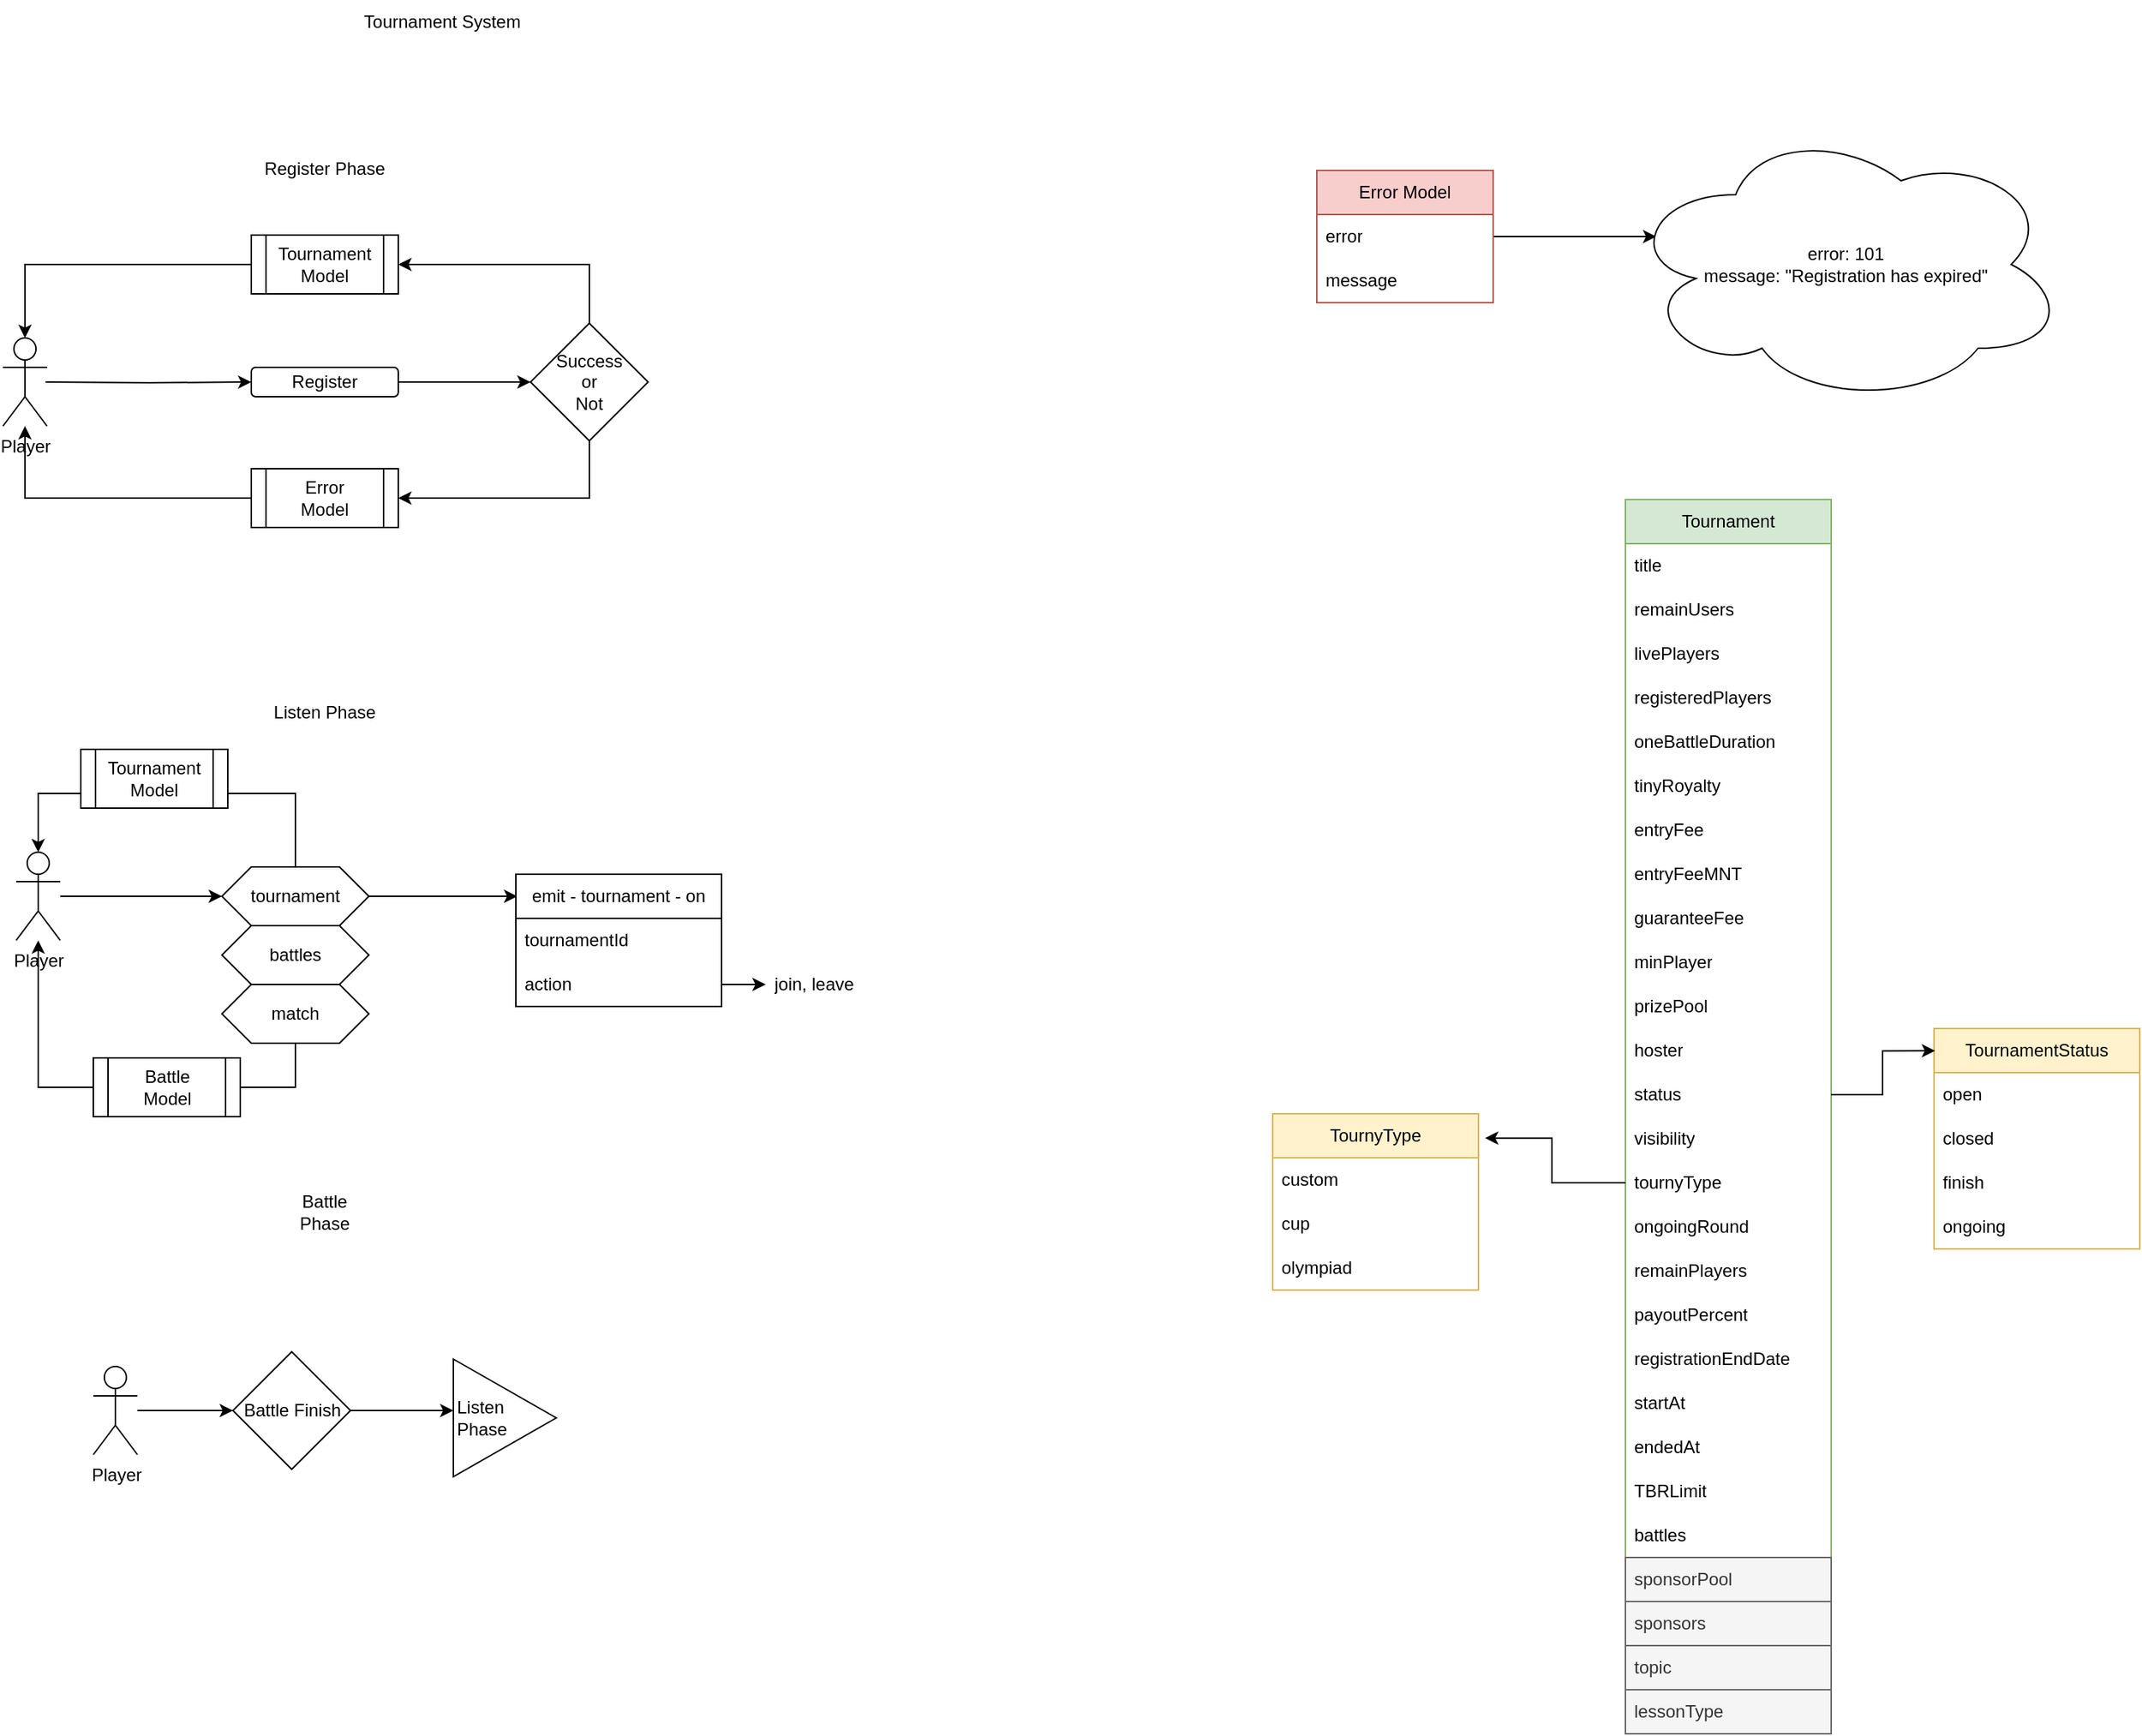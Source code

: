 <mxfile version="20.6.0" type="github">
  <diagram id="MOt5Opf6M17HImY18nWI" name="Page-1">
    <mxGraphModel dx="1580" dy="889" grid="1" gridSize="10" guides="1" tooltips="1" connect="1" arrows="1" fold="1" page="1" pageScale="1" pageWidth="850" pageHeight="1100" math="0" shadow="0">
      <root>
        <mxCell id="0" />
        <mxCell id="1" parent="0" />
        <mxCell id="mvxmcj0KOnV4kZxyHQ18-1" value="Tournament System" style="text;html=1;strokeColor=none;fillColor=none;align=center;verticalAlign=middle;whiteSpace=wrap;rounded=0;" parent="1" vertex="1">
          <mxGeometry x="350" y="30" width="150" height="30" as="geometry" />
        </mxCell>
        <mxCell id="mvxmcj0KOnV4kZxyHQ18-16" style="edgeStyle=orthogonalEdgeStyle;rounded=0;orthogonalLoop=1;jettySize=auto;html=1;entryX=0;entryY=0.5;entryDx=0;entryDy=0;" parent="1" target="mvxmcj0KOnV4kZxyHQ18-3" edge="1">
          <mxGeometry relative="1" as="geometry">
            <mxPoint x="155" y="290" as="sourcePoint" />
          </mxGeometry>
        </mxCell>
        <mxCell id="mvxmcj0KOnV4kZxyHQ18-2" value="Player" style="shape=umlActor;verticalLabelPosition=bottom;verticalAlign=top;html=1;outlineConnect=0;" parent="1" vertex="1">
          <mxGeometry x="126" y="260" width="30" height="60" as="geometry" />
        </mxCell>
        <mxCell id="mvxmcj0KOnV4kZxyHQ18-22" style="edgeStyle=orthogonalEdgeStyle;rounded=0;orthogonalLoop=1;jettySize=auto;html=1;entryX=0;entryY=0.5;entryDx=0;entryDy=0;" parent="1" source="mvxmcj0KOnV4kZxyHQ18-3" target="mvxmcj0KOnV4kZxyHQ18-19" edge="1">
          <mxGeometry relative="1" as="geometry" />
        </mxCell>
        <mxCell id="mvxmcj0KOnV4kZxyHQ18-3" value="Register" style="rounded=1;whiteSpace=wrap;html=1;" parent="1" vertex="1">
          <mxGeometry x="295" y="280" width="100" height="20" as="geometry" />
        </mxCell>
        <mxCell id="mvxmcj0KOnV4kZxyHQ18-26" style="edgeStyle=orthogonalEdgeStyle;rounded=0;orthogonalLoop=1;jettySize=auto;html=1;entryX=1;entryY=0.5;entryDx=0;entryDy=0;exitX=0.5;exitY=0;exitDx=0;exitDy=0;" parent="1" source="mvxmcj0KOnV4kZxyHQ18-19" target="mvxmcj0KOnV4kZxyHQ18-25" edge="1">
          <mxGeometry relative="1" as="geometry" />
        </mxCell>
        <mxCell id="mvxmcj0KOnV4kZxyHQ18-29" style="edgeStyle=orthogonalEdgeStyle;rounded=0;orthogonalLoop=1;jettySize=auto;html=1;entryX=1;entryY=0.5;entryDx=0;entryDy=0;exitX=0.5;exitY=1;exitDx=0;exitDy=0;" parent="1" source="mvxmcj0KOnV4kZxyHQ18-19" target="mvxmcj0KOnV4kZxyHQ18-28" edge="1">
          <mxGeometry relative="1" as="geometry" />
        </mxCell>
        <mxCell id="mvxmcj0KOnV4kZxyHQ18-19" value="Success&lt;br&gt;or&lt;br&gt;Not" style="rhombus;whiteSpace=wrap;html=1;" parent="1" vertex="1">
          <mxGeometry x="485" y="250" width="80" height="80" as="geometry" />
        </mxCell>
        <mxCell id="mvxmcj0KOnV4kZxyHQ18-31" style="edgeStyle=orthogonalEdgeStyle;rounded=0;orthogonalLoop=1;jettySize=auto;html=1;entryX=0.5;entryY=0;entryDx=0;entryDy=0;entryPerimeter=0;" parent="1" source="mvxmcj0KOnV4kZxyHQ18-25" target="mvxmcj0KOnV4kZxyHQ18-2" edge="1">
          <mxGeometry relative="1" as="geometry">
            <mxPoint x="140" y="260" as="targetPoint" />
          </mxGeometry>
        </mxCell>
        <mxCell id="mvxmcj0KOnV4kZxyHQ18-25" value="Tournament&lt;br&gt;Model" style="shape=process;whiteSpace=wrap;html=1;backgroundOutline=1;" parent="1" vertex="1">
          <mxGeometry x="295" y="190" width="100" height="40" as="geometry" />
        </mxCell>
        <mxCell id="mvxmcj0KOnV4kZxyHQ18-30" style="edgeStyle=orthogonalEdgeStyle;rounded=0;orthogonalLoop=1;jettySize=auto;html=1;" parent="1" source="mvxmcj0KOnV4kZxyHQ18-28" target="mvxmcj0KOnV4kZxyHQ18-2" edge="1">
          <mxGeometry relative="1" as="geometry">
            <mxPoint x="140" y="320" as="targetPoint" />
          </mxGeometry>
        </mxCell>
        <mxCell id="mvxmcj0KOnV4kZxyHQ18-28" value="Error&lt;br&gt;Model" style="shape=process;whiteSpace=wrap;html=1;backgroundOutline=1;" parent="1" vertex="1">
          <mxGeometry x="295" y="349" width="100" height="40" as="geometry" />
        </mxCell>
        <mxCell id="mvxmcj0KOnV4kZxyHQ18-32" value="Register Phase" style="text;html=1;strokeColor=none;fillColor=none;align=center;verticalAlign=middle;whiteSpace=wrap;rounded=0;" parent="1" vertex="1">
          <mxGeometry x="295" y="120" width="100" height="50" as="geometry" />
        </mxCell>
        <mxCell id="mvxmcj0KOnV4kZxyHQ18-40" style="edgeStyle=orthogonalEdgeStyle;rounded=0;orthogonalLoop=1;jettySize=auto;html=1;entryX=0.07;entryY=0.4;entryDx=0;entryDy=0;entryPerimeter=0;" parent="1" source="mvxmcj0KOnV4kZxyHQ18-33" target="mvxmcj0KOnV4kZxyHQ18-39" edge="1">
          <mxGeometry relative="1" as="geometry" />
        </mxCell>
        <mxCell id="mvxmcj0KOnV4kZxyHQ18-33" value="Error Model" style="swimlane;fontStyle=0;childLayout=stackLayout;horizontal=1;startSize=30;horizontalStack=0;resizeParent=1;resizeParentMax=0;resizeLast=0;collapsible=1;marginBottom=0;whiteSpace=wrap;html=1;fillColor=#f8cecc;strokeColor=#b85450;" parent="1" vertex="1">
          <mxGeometry x="1020" y="146" width="120" height="90" as="geometry" />
        </mxCell>
        <mxCell id="mvxmcj0KOnV4kZxyHQ18-34" value="error" style="text;strokeColor=none;fillColor=none;align=left;verticalAlign=middle;spacingLeft=4;spacingRight=4;overflow=hidden;points=[[0,0.5],[1,0.5]];portConstraint=eastwest;rotatable=0;whiteSpace=wrap;html=1;" parent="mvxmcj0KOnV4kZxyHQ18-33" vertex="1">
          <mxGeometry y="30" width="120" height="30" as="geometry" />
        </mxCell>
        <mxCell id="mvxmcj0KOnV4kZxyHQ18-37" value="message" style="text;strokeColor=none;fillColor=none;align=left;verticalAlign=middle;spacingLeft=4;spacingRight=4;overflow=hidden;points=[[0,0.5],[1,0.5]];portConstraint=eastwest;rotatable=0;whiteSpace=wrap;html=1;" parent="mvxmcj0KOnV4kZxyHQ18-33" vertex="1">
          <mxGeometry y="60" width="120" height="30" as="geometry" />
        </mxCell>
        <mxCell id="mvxmcj0KOnV4kZxyHQ18-39" value="error: 101&lt;br&gt;message: &quot;Registration has expired&quot;" style="ellipse;shape=cloud;whiteSpace=wrap;html=1;" parent="1" vertex="1">
          <mxGeometry x="1230" y="115" width="300" height="190" as="geometry" />
        </mxCell>
        <mxCell id="mvxmcj0KOnV4kZxyHQ18-41" value="Tournament" style="swimlane;fontStyle=0;childLayout=stackLayout;horizontal=1;startSize=30;horizontalStack=0;resizeParent=1;resizeParentMax=0;resizeLast=0;collapsible=1;marginBottom=0;whiteSpace=wrap;html=1;fillColor=#d5e8d4;strokeColor=#82b366;" parent="1" vertex="1">
          <mxGeometry x="1230" y="370" width="140" height="840" as="geometry" />
        </mxCell>
        <mxCell id="mvxmcj0KOnV4kZxyHQ18-42" value="title" style="text;strokeColor=none;fillColor=none;align=left;verticalAlign=middle;spacingLeft=4;spacingRight=4;overflow=hidden;points=[[0,0.5],[1,0.5]];portConstraint=eastwest;rotatable=0;whiteSpace=wrap;html=1;" parent="mvxmcj0KOnV4kZxyHQ18-41" vertex="1">
          <mxGeometry y="30" width="140" height="30" as="geometry" />
        </mxCell>
        <mxCell id="TvJD8ONW-fDzYqkW3eV--53" value="remainUsers" style="text;strokeColor=none;fillColor=none;align=left;verticalAlign=middle;spacingLeft=4;spacingRight=4;overflow=hidden;points=[[0,0.5],[1,0.5]];portConstraint=eastwest;rotatable=0;whiteSpace=wrap;html=1;" vertex="1" parent="mvxmcj0KOnV4kZxyHQ18-41">
          <mxGeometry y="60" width="140" height="30" as="geometry" />
        </mxCell>
        <mxCell id="mvxmcj0KOnV4kZxyHQ18-43" value="livePlayers" style="text;strokeColor=none;fillColor=none;align=left;verticalAlign=middle;spacingLeft=4;spacingRight=4;overflow=hidden;points=[[0,0.5],[1,0.5]];portConstraint=eastwest;rotatable=0;whiteSpace=wrap;html=1;" parent="mvxmcj0KOnV4kZxyHQ18-41" vertex="1">
          <mxGeometry y="90" width="140" height="30" as="geometry" />
        </mxCell>
        <mxCell id="mvxmcj0KOnV4kZxyHQ18-44" value="registeredPlayers" style="text;strokeColor=none;fillColor=none;align=left;verticalAlign=middle;spacingLeft=4;spacingRight=4;overflow=hidden;points=[[0,0.5],[1,0.5]];portConstraint=eastwest;rotatable=0;whiteSpace=wrap;html=1;" parent="mvxmcj0KOnV4kZxyHQ18-41" vertex="1">
          <mxGeometry y="120" width="140" height="30" as="geometry" />
        </mxCell>
        <mxCell id="mvxmcj0KOnV4kZxyHQ18-45" value="oneBattleDuration" style="text;strokeColor=none;fillColor=none;align=left;verticalAlign=middle;spacingLeft=4;spacingRight=4;overflow=hidden;points=[[0,0.5],[1,0.5]];portConstraint=eastwest;rotatable=0;whiteSpace=wrap;html=1;" parent="mvxmcj0KOnV4kZxyHQ18-41" vertex="1">
          <mxGeometry y="150" width="140" height="30" as="geometry" />
        </mxCell>
        <mxCell id="mvxmcj0KOnV4kZxyHQ18-48" value="tinyRoyalty" style="text;strokeColor=none;fillColor=none;align=left;verticalAlign=middle;spacingLeft=4;spacingRight=4;overflow=hidden;points=[[0,0.5],[1,0.5]];portConstraint=eastwest;rotatable=0;whiteSpace=wrap;html=1;" parent="mvxmcj0KOnV4kZxyHQ18-41" vertex="1">
          <mxGeometry y="180" width="140" height="30" as="geometry" />
        </mxCell>
        <mxCell id="mvxmcj0KOnV4kZxyHQ18-46" value="entryFee" style="text;strokeColor=none;fillColor=none;align=left;verticalAlign=middle;spacingLeft=4;spacingRight=4;overflow=hidden;points=[[0,0.5],[1,0.5]];portConstraint=eastwest;rotatable=0;whiteSpace=wrap;html=1;" parent="mvxmcj0KOnV4kZxyHQ18-41" vertex="1">
          <mxGeometry y="210" width="140" height="30" as="geometry" />
        </mxCell>
        <mxCell id="mvxmcj0KOnV4kZxyHQ18-47" value="entryFeeMNT" style="text;strokeColor=none;fillColor=none;align=left;verticalAlign=middle;spacingLeft=4;spacingRight=4;overflow=hidden;points=[[0,0.5],[1,0.5]];portConstraint=eastwest;rotatable=0;whiteSpace=wrap;html=1;" parent="mvxmcj0KOnV4kZxyHQ18-41" vertex="1">
          <mxGeometry y="240" width="140" height="30" as="geometry" />
        </mxCell>
        <mxCell id="mvxmcj0KOnV4kZxyHQ18-49" value="guaranteeFee" style="text;strokeColor=none;fillColor=none;align=left;verticalAlign=middle;spacingLeft=4;spacingRight=4;overflow=hidden;points=[[0,0.5],[1,0.5]];portConstraint=eastwest;rotatable=0;whiteSpace=wrap;html=1;" parent="mvxmcj0KOnV4kZxyHQ18-41" vertex="1">
          <mxGeometry y="270" width="140" height="30" as="geometry" />
        </mxCell>
        <mxCell id="mvxmcj0KOnV4kZxyHQ18-50" value="minPlayer" style="text;strokeColor=none;fillColor=none;align=left;verticalAlign=middle;spacingLeft=4;spacingRight=4;overflow=hidden;points=[[0,0.5],[1,0.5]];portConstraint=eastwest;rotatable=0;whiteSpace=wrap;html=1;" parent="mvxmcj0KOnV4kZxyHQ18-41" vertex="1">
          <mxGeometry y="300" width="140" height="30" as="geometry" />
        </mxCell>
        <mxCell id="mvxmcj0KOnV4kZxyHQ18-51" value="prizePool" style="text;strokeColor=none;fillColor=none;align=left;verticalAlign=middle;spacingLeft=4;spacingRight=4;overflow=hidden;points=[[0,0.5],[1,0.5]];portConstraint=eastwest;rotatable=0;whiteSpace=wrap;html=1;" parent="mvxmcj0KOnV4kZxyHQ18-41" vertex="1">
          <mxGeometry y="330" width="140" height="30" as="geometry" />
        </mxCell>
        <mxCell id="TvJD8ONW-fDzYqkW3eV--52" value="hoster" style="text;strokeColor=none;fillColor=none;align=left;verticalAlign=middle;spacingLeft=4;spacingRight=4;overflow=hidden;points=[[0,0.5],[1,0.5]];portConstraint=eastwest;rotatable=0;whiteSpace=wrap;html=1;" vertex="1" parent="mvxmcj0KOnV4kZxyHQ18-41">
          <mxGeometry y="360" width="140" height="30" as="geometry" />
        </mxCell>
        <mxCell id="mvxmcj0KOnV4kZxyHQ18-52" value="status" style="text;strokeColor=none;fillColor=none;align=left;verticalAlign=middle;spacingLeft=4;spacingRight=4;overflow=hidden;points=[[0,0.5],[1,0.5]];portConstraint=eastwest;rotatable=0;whiteSpace=wrap;html=1;" parent="mvxmcj0KOnV4kZxyHQ18-41" vertex="1">
          <mxGeometry y="390" width="140" height="30" as="geometry" />
        </mxCell>
        <mxCell id="TvJD8ONW-fDzYqkW3eV--2" value="visibility" style="text;strokeColor=none;fillColor=none;align=left;verticalAlign=middle;spacingLeft=4;spacingRight=4;overflow=hidden;points=[[0,0.5],[1,0.5]];portConstraint=eastwest;rotatable=0;whiteSpace=wrap;html=1;" vertex="1" parent="mvxmcj0KOnV4kZxyHQ18-41">
          <mxGeometry y="420" width="140" height="30" as="geometry" />
        </mxCell>
        <mxCell id="TvJD8ONW-fDzYqkW3eV--3" value="tournyType" style="text;strokeColor=none;fillColor=none;align=left;verticalAlign=middle;spacingLeft=4;spacingRight=4;overflow=hidden;points=[[0,0.5],[1,0.5]];portConstraint=eastwest;rotatable=0;whiteSpace=wrap;html=1;" vertex="1" parent="mvxmcj0KOnV4kZxyHQ18-41">
          <mxGeometry y="450" width="140" height="30" as="geometry" />
        </mxCell>
        <mxCell id="mvxmcj0KOnV4kZxyHQ18-63" value="ongoingRound" style="text;strokeColor=none;fillColor=none;align=left;verticalAlign=middle;spacingLeft=4;spacingRight=4;overflow=hidden;points=[[0,0.5],[1,0.5]];portConstraint=eastwest;rotatable=0;whiteSpace=wrap;html=1;" parent="mvxmcj0KOnV4kZxyHQ18-41" vertex="1">
          <mxGeometry y="480" width="140" height="30" as="geometry" />
        </mxCell>
        <mxCell id="mvxmcj0KOnV4kZxyHQ18-53" value="remainPlayers" style="text;strokeColor=none;fillColor=none;align=left;verticalAlign=middle;spacingLeft=4;spacingRight=4;overflow=hidden;points=[[0,0.5],[1,0.5]];portConstraint=eastwest;rotatable=0;whiteSpace=wrap;html=1;" parent="mvxmcj0KOnV4kZxyHQ18-41" vertex="1">
          <mxGeometry y="510" width="140" height="30" as="geometry" />
        </mxCell>
        <mxCell id="mvxmcj0KOnV4kZxyHQ18-54" value="payoutPercent" style="text;strokeColor=none;fillColor=none;align=left;verticalAlign=middle;spacingLeft=4;spacingRight=4;overflow=hidden;points=[[0,0.5],[1,0.5]];portConstraint=eastwest;rotatable=0;whiteSpace=wrap;html=1;" parent="mvxmcj0KOnV4kZxyHQ18-41" vertex="1">
          <mxGeometry y="540" width="140" height="30" as="geometry" />
        </mxCell>
        <mxCell id="TvJD8ONW-fDzYqkW3eV--4" value="registrationEndDate" style="text;strokeColor=none;fillColor=none;align=left;verticalAlign=middle;spacingLeft=4;spacingRight=4;overflow=hidden;points=[[0,0.5],[1,0.5]];portConstraint=eastwest;rotatable=0;whiteSpace=wrap;html=1;" vertex="1" parent="mvxmcj0KOnV4kZxyHQ18-41">
          <mxGeometry y="570" width="140" height="30" as="geometry" />
        </mxCell>
        <mxCell id="mvxmcj0KOnV4kZxyHQ18-55" value="startAt" style="text;strokeColor=none;fillColor=none;align=left;verticalAlign=middle;spacingLeft=4;spacingRight=4;overflow=hidden;points=[[0,0.5],[1,0.5]];portConstraint=eastwest;rotatable=0;whiteSpace=wrap;html=1;" parent="mvxmcj0KOnV4kZxyHQ18-41" vertex="1">
          <mxGeometry y="600" width="140" height="30" as="geometry" />
        </mxCell>
        <mxCell id="mvxmcj0KOnV4kZxyHQ18-56" value="endedAt" style="text;strokeColor=none;fillColor=none;align=left;verticalAlign=middle;spacingLeft=4;spacingRight=4;overflow=hidden;points=[[0,0.5],[1,0.5]];portConstraint=eastwest;rotatable=0;whiteSpace=wrap;html=1;" parent="mvxmcj0KOnV4kZxyHQ18-41" vertex="1">
          <mxGeometry y="630" width="140" height="30" as="geometry" />
        </mxCell>
        <mxCell id="mvxmcj0KOnV4kZxyHQ18-57" value="TBRLimit" style="text;strokeColor=none;fillColor=none;align=left;verticalAlign=middle;spacingLeft=4;spacingRight=4;overflow=hidden;points=[[0,0.5],[1,0.5]];portConstraint=eastwest;rotatable=0;whiteSpace=wrap;html=1;" parent="mvxmcj0KOnV4kZxyHQ18-41" vertex="1">
          <mxGeometry y="660" width="140" height="30" as="geometry" />
        </mxCell>
        <mxCell id="TvJD8ONW-fDzYqkW3eV--1" value="battles" style="text;strokeColor=none;fillColor=none;align=left;verticalAlign=middle;spacingLeft=4;spacingRight=4;overflow=hidden;points=[[0,0.5],[1,0.5]];portConstraint=eastwest;rotatable=0;whiteSpace=wrap;html=1;" vertex="1" parent="mvxmcj0KOnV4kZxyHQ18-41">
          <mxGeometry y="690" width="140" height="30" as="geometry" />
        </mxCell>
        <mxCell id="mvxmcj0KOnV4kZxyHQ18-59" value="sponsorPool" style="text;strokeColor=#666666;fillColor=#f5f5f5;align=left;verticalAlign=middle;spacingLeft=4;spacingRight=4;overflow=hidden;points=[[0,0.5],[1,0.5]];portConstraint=eastwest;rotatable=0;whiteSpace=wrap;html=1;fontColor=#333333;" parent="mvxmcj0KOnV4kZxyHQ18-41" vertex="1">
          <mxGeometry y="720" width="140" height="30" as="geometry" />
        </mxCell>
        <mxCell id="mvxmcj0KOnV4kZxyHQ18-62" value="sponsors" style="text;strokeColor=#666666;fillColor=#f5f5f5;align=left;verticalAlign=middle;spacingLeft=4;spacingRight=4;overflow=hidden;points=[[0,0.5],[1,0.5]];portConstraint=eastwest;rotatable=0;whiteSpace=wrap;html=1;fontColor=#333333;" parent="mvxmcj0KOnV4kZxyHQ18-41" vertex="1">
          <mxGeometry y="750" width="140" height="30" as="geometry" />
        </mxCell>
        <mxCell id="mvxmcj0KOnV4kZxyHQ18-60" value="topic" style="text;strokeColor=#666666;fillColor=#f5f5f5;align=left;verticalAlign=middle;spacingLeft=4;spacingRight=4;overflow=hidden;points=[[0,0.5],[1,0.5]];portConstraint=eastwest;rotatable=0;whiteSpace=wrap;html=1;fontColor=#333333;" parent="mvxmcj0KOnV4kZxyHQ18-41" vertex="1">
          <mxGeometry y="780" width="140" height="30" as="geometry" />
        </mxCell>
        <mxCell id="mvxmcj0KOnV4kZxyHQ18-61" value="lessonType" style="text;strokeColor=#666666;fillColor=#f5f5f5;align=left;verticalAlign=middle;spacingLeft=4;spacingRight=4;overflow=hidden;points=[[0,0.5],[1,0.5]];portConstraint=eastwest;rotatable=0;whiteSpace=wrap;html=1;fontColor=#333333;" parent="mvxmcj0KOnV4kZxyHQ18-41" vertex="1">
          <mxGeometry y="810" width="140" height="30" as="geometry" />
        </mxCell>
        <mxCell id="mvxmcj0KOnV4kZxyHQ18-58" value="Listen Phase" style="text;html=1;strokeColor=none;fillColor=none;align=center;verticalAlign=middle;whiteSpace=wrap;rounded=0;" parent="1" vertex="1">
          <mxGeometry x="295" y="490" width="100" height="50" as="geometry" />
        </mxCell>
        <mxCell id="mvxmcj0KOnV4kZxyHQ18-75" style="edgeStyle=orthogonalEdgeStyle;rounded=0;orthogonalLoop=1;jettySize=auto;html=1;entryX=0;entryY=0.5;entryDx=0;entryDy=0;" parent="1" source="mvxmcj0KOnV4kZxyHQ18-65" target="mvxmcj0KOnV4kZxyHQ18-74" edge="1">
          <mxGeometry relative="1" as="geometry" />
        </mxCell>
        <mxCell id="mvxmcj0KOnV4kZxyHQ18-65" value="Player" style="shape=umlActor;verticalLabelPosition=bottom;verticalAlign=top;html=1;outlineConnect=0;" parent="1" vertex="1">
          <mxGeometry x="135" y="610" width="30" height="60" as="geometry" />
        </mxCell>
        <mxCell id="mvxmcj0KOnV4kZxyHQ18-77" style="edgeStyle=orthogonalEdgeStyle;rounded=0;orthogonalLoop=1;jettySize=auto;html=1;entryX=0.007;entryY=0.167;entryDx=0;entryDy=0;entryPerimeter=0;" parent="1" source="mvxmcj0KOnV4kZxyHQ18-74" target="mvxmcj0KOnV4kZxyHQ18-78" edge="1">
          <mxGeometry relative="1" as="geometry">
            <mxPoint x="455" y="640" as="targetPoint" />
          </mxGeometry>
        </mxCell>
        <mxCell id="mvxmcj0KOnV4kZxyHQ18-84" style="edgeStyle=orthogonalEdgeStyle;rounded=0;orthogonalLoop=1;jettySize=auto;html=1;entryX=0.5;entryY=0;entryDx=0;entryDy=0;entryPerimeter=0;exitX=0.5;exitY=0;exitDx=0;exitDy=0;" parent="1" source="mvxmcj0KOnV4kZxyHQ18-74" target="mvxmcj0KOnV4kZxyHQ18-65" edge="1">
          <mxGeometry relative="1" as="geometry">
            <Array as="points">
              <mxPoint x="325" y="570" />
              <mxPoint x="150" y="570" />
            </Array>
          </mxGeometry>
        </mxCell>
        <mxCell id="mvxmcj0KOnV4kZxyHQ18-74" value="tournament" style="shape=hexagon;perimeter=hexagonPerimeter2;whiteSpace=wrap;html=1;fixedSize=1;" parent="1" vertex="1">
          <mxGeometry x="275" y="620" width="100" height="40" as="geometry" />
        </mxCell>
        <mxCell id="mvxmcj0KOnV4kZxyHQ18-78" value="emit - tournament - on" style="swimlane;fontStyle=0;childLayout=stackLayout;horizontal=1;startSize=30;horizontalStack=0;resizeParent=1;resizeParentMax=0;resizeLast=0;collapsible=1;marginBottom=0;whiteSpace=wrap;html=1;" parent="1" vertex="1">
          <mxGeometry x="475" y="625" width="140" height="90" as="geometry" />
        </mxCell>
        <mxCell id="mvxmcj0KOnV4kZxyHQ18-79" value="tournamentId" style="text;strokeColor=none;fillColor=none;align=left;verticalAlign=middle;spacingLeft=4;spacingRight=4;overflow=hidden;points=[[0,0.5],[1,0.5]];portConstraint=eastwest;rotatable=0;whiteSpace=wrap;html=1;" parent="mvxmcj0KOnV4kZxyHQ18-78" vertex="1">
          <mxGeometry y="30" width="140" height="30" as="geometry" />
        </mxCell>
        <mxCell id="mvxmcj0KOnV4kZxyHQ18-80" value="action" style="text;strokeColor=none;fillColor=none;align=left;verticalAlign=middle;spacingLeft=4;spacingRight=4;overflow=hidden;points=[[0,0.5],[1,0.5]];portConstraint=eastwest;rotatable=0;whiteSpace=wrap;html=1;" parent="mvxmcj0KOnV4kZxyHQ18-78" vertex="1">
          <mxGeometry y="60" width="140" height="30" as="geometry" />
        </mxCell>
        <mxCell id="mvxmcj0KOnV4kZxyHQ18-82" value="join, leave" style="text;strokeColor=none;fillColor=none;align=left;verticalAlign=middle;spacingLeft=4;spacingRight=4;overflow=hidden;points=[[0,0.5],[1,0.5]];portConstraint=eastwest;rotatable=0;whiteSpace=wrap;html=1;" parent="1" vertex="1">
          <mxGeometry x="645" y="685" width="70" height="30" as="geometry" />
        </mxCell>
        <mxCell id="mvxmcj0KOnV4kZxyHQ18-83" style="edgeStyle=orthogonalEdgeStyle;rounded=0;orthogonalLoop=1;jettySize=auto;html=1;" parent="1" source="mvxmcj0KOnV4kZxyHQ18-80" target="mvxmcj0KOnV4kZxyHQ18-82" edge="1">
          <mxGeometry relative="1" as="geometry" />
        </mxCell>
        <mxCell id="mvxmcj0KOnV4kZxyHQ18-86" value="Tournament&lt;br&gt;Model" style="shape=process;whiteSpace=wrap;html=1;backgroundOutline=1;" parent="1" vertex="1">
          <mxGeometry x="179" y="540" width="100" height="40" as="geometry" />
        </mxCell>
        <mxCell id="mvxmcj0KOnV4kZxyHQ18-138" style="edgeStyle=orthogonalEdgeStyle;rounded=0;orthogonalLoop=1;jettySize=auto;html=1;exitX=0.5;exitY=1;exitDx=0;exitDy=0;" parent="1" source="mvxmcj0KOnV4kZxyHQ18-89" target="mvxmcj0KOnV4kZxyHQ18-65" edge="1">
          <mxGeometry relative="1" as="geometry">
            <mxPoint x="165" y="690" as="targetPoint" />
            <Array as="points">
              <mxPoint x="325" y="770" />
              <mxPoint x="150" y="770" />
            </Array>
          </mxGeometry>
        </mxCell>
        <mxCell id="mvxmcj0KOnV4kZxyHQ18-89" value="match" style="shape=hexagon;perimeter=hexagonPerimeter2;whiteSpace=wrap;html=1;fixedSize=1;" parent="1" vertex="1">
          <mxGeometry x="275" y="700" width="100" height="40" as="geometry" />
        </mxCell>
        <mxCell id="mvxmcj0KOnV4kZxyHQ18-139" value="Battle&lt;br&gt;Model" style="shape=process;whiteSpace=wrap;html=1;backgroundOutline=1;" parent="1" vertex="1">
          <mxGeometry x="187.5" y="750" width="100" height="40" as="geometry" />
        </mxCell>
        <mxCell id="mvxmcj0KOnV4kZxyHQ18-140" value="Battle Phase" style="text;html=1;strokeColor=none;fillColor=none;align=center;verticalAlign=middle;whiteSpace=wrap;rounded=0;" parent="1" vertex="1">
          <mxGeometry x="315" y="840" width="60" height="30" as="geometry" />
        </mxCell>
        <mxCell id="mvxmcj0KOnV4kZxyHQ18-145" style="edgeStyle=orthogonalEdgeStyle;rounded=0;orthogonalLoop=1;jettySize=auto;html=1;entryX=0;entryY=0.5;entryDx=0;entryDy=0;" parent="1" source="mvxmcj0KOnV4kZxyHQ18-141" edge="1">
          <mxGeometry relative="1" as="geometry">
            <mxPoint x="282.5" y="990" as="targetPoint" />
          </mxGeometry>
        </mxCell>
        <mxCell id="mvxmcj0KOnV4kZxyHQ18-141" value="Player" style="shape=umlActor;verticalLabelPosition=bottom;verticalAlign=top;html=1;outlineConnect=0;" parent="1" vertex="1">
          <mxGeometry x="187.5" y="960" width="30" height="60" as="geometry" />
        </mxCell>
        <mxCell id="mvxmcj0KOnV4kZxyHQ18-155" style="edgeStyle=orthogonalEdgeStyle;rounded=0;orthogonalLoop=1;jettySize=auto;html=1;" parent="1" source="mvxmcj0KOnV4kZxyHQ18-153" edge="1">
          <mxGeometry relative="1" as="geometry">
            <mxPoint x="432.5" y="990" as="targetPoint" />
          </mxGeometry>
        </mxCell>
        <mxCell id="mvxmcj0KOnV4kZxyHQ18-153" value="Battle Finish" style="rhombus;whiteSpace=wrap;html=1;" parent="1" vertex="1">
          <mxGeometry x="282.5" y="950" width="80" height="80" as="geometry" />
        </mxCell>
        <mxCell id="mvxmcj0KOnV4kZxyHQ18-156" value="Listen Phase" style="triangle;whiteSpace=wrap;html=1;align=left;" parent="1" vertex="1">
          <mxGeometry x="432.5" y="955" width="70" height="80" as="geometry" />
        </mxCell>
        <mxCell id="mvxmcj0KOnV4kZxyHQ18-158" value="battles" style="shape=hexagon;perimeter=hexagonPerimeter2;whiteSpace=wrap;html=1;fixedSize=1;" parent="1" vertex="1">
          <mxGeometry x="275" y="660" width="100" height="40" as="geometry" />
        </mxCell>
        <mxCell id="TvJD8ONW-fDzYqkW3eV--34" value="TournamentStatus" style="swimlane;fontStyle=0;childLayout=stackLayout;horizontal=1;startSize=30;horizontalStack=0;resizeParent=1;resizeParentMax=0;resizeLast=0;collapsible=1;marginBottom=0;whiteSpace=wrap;html=1;fillColor=#fff2cc;strokeColor=#d6b656;" vertex="1" parent="1">
          <mxGeometry x="1440" y="730" width="140" height="150" as="geometry" />
        </mxCell>
        <mxCell id="TvJD8ONW-fDzYqkW3eV--35" value="open" style="text;strokeColor=none;fillColor=none;align=left;verticalAlign=middle;spacingLeft=4;spacingRight=4;overflow=hidden;points=[[0,0.5],[1,0.5]];portConstraint=eastwest;rotatable=0;whiteSpace=wrap;html=1;" vertex="1" parent="TvJD8ONW-fDzYqkW3eV--34">
          <mxGeometry y="30" width="140" height="30" as="geometry" />
        </mxCell>
        <mxCell id="TvJD8ONW-fDzYqkW3eV--39" value="closed" style="text;strokeColor=none;fillColor=none;align=left;verticalAlign=middle;spacingLeft=4;spacingRight=4;overflow=hidden;points=[[0,0.5],[1,0.5]];portConstraint=eastwest;rotatable=0;whiteSpace=wrap;html=1;" vertex="1" parent="TvJD8ONW-fDzYqkW3eV--34">
          <mxGeometry y="60" width="140" height="30" as="geometry" />
        </mxCell>
        <mxCell id="TvJD8ONW-fDzYqkW3eV--40" value="finish" style="text;strokeColor=none;fillColor=none;align=left;verticalAlign=middle;spacingLeft=4;spacingRight=4;overflow=hidden;points=[[0,0.5],[1,0.5]];portConstraint=eastwest;rotatable=0;whiteSpace=wrap;html=1;" vertex="1" parent="TvJD8ONW-fDzYqkW3eV--34">
          <mxGeometry y="90" width="140" height="30" as="geometry" />
        </mxCell>
        <mxCell id="TvJD8ONW-fDzYqkW3eV--42" value="ongoing" style="text;strokeColor=none;fillColor=none;align=left;verticalAlign=middle;spacingLeft=4;spacingRight=4;overflow=hidden;points=[[0,0.5],[1,0.5]];portConstraint=eastwest;rotatable=0;whiteSpace=wrap;html=1;" vertex="1" parent="TvJD8ONW-fDzYqkW3eV--34">
          <mxGeometry y="120" width="140" height="30" as="geometry" />
        </mxCell>
        <mxCell id="TvJD8ONW-fDzYqkW3eV--38" style="edgeStyle=orthogonalEdgeStyle;rounded=0;orthogonalLoop=1;jettySize=auto;html=1;entryX=0.005;entryY=0.101;entryDx=0;entryDy=0;entryPerimeter=0;" edge="1" parent="1" source="mvxmcj0KOnV4kZxyHQ18-52" target="TvJD8ONW-fDzYqkW3eV--34">
          <mxGeometry relative="1" as="geometry" />
        </mxCell>
        <mxCell id="TvJD8ONW-fDzYqkW3eV--43" value="TournyType" style="swimlane;fontStyle=0;childLayout=stackLayout;horizontal=1;startSize=30;horizontalStack=0;resizeParent=1;resizeParentMax=0;resizeLast=0;collapsible=1;marginBottom=0;whiteSpace=wrap;html=1;fillColor=#fff2cc;strokeColor=#d6b656;" vertex="1" parent="1">
          <mxGeometry x="990" y="788" width="140" height="120" as="geometry" />
        </mxCell>
        <mxCell id="TvJD8ONW-fDzYqkW3eV--45" value="custom" style="text;strokeColor=none;fillColor=none;align=left;verticalAlign=middle;spacingLeft=4;spacingRight=4;overflow=hidden;points=[[0,0.5],[1,0.5]];portConstraint=eastwest;rotatable=0;whiteSpace=wrap;html=1;" vertex="1" parent="TvJD8ONW-fDzYqkW3eV--43">
          <mxGeometry y="30" width="140" height="30" as="geometry" />
        </mxCell>
        <mxCell id="TvJD8ONW-fDzYqkW3eV--50" value="cup" style="text;strokeColor=none;fillColor=none;align=left;verticalAlign=middle;spacingLeft=4;spacingRight=4;overflow=hidden;points=[[0,0.5],[1,0.5]];portConstraint=eastwest;rotatable=0;whiteSpace=wrap;html=1;" vertex="1" parent="TvJD8ONW-fDzYqkW3eV--43">
          <mxGeometry y="60" width="140" height="30" as="geometry" />
        </mxCell>
        <mxCell id="TvJD8ONW-fDzYqkW3eV--51" value="olympiad" style="text;strokeColor=none;fillColor=none;align=left;verticalAlign=middle;spacingLeft=4;spacingRight=4;overflow=hidden;points=[[0,0.5],[1,0.5]];portConstraint=eastwest;rotatable=0;whiteSpace=wrap;html=1;" vertex="1" parent="TvJD8ONW-fDzYqkW3eV--43">
          <mxGeometry y="90" width="140" height="30" as="geometry" />
        </mxCell>
        <mxCell id="TvJD8ONW-fDzYqkW3eV--47" style="edgeStyle=orthogonalEdgeStyle;rounded=0;orthogonalLoop=1;jettySize=auto;html=1;entryX=1.032;entryY=0.138;entryDx=0;entryDy=0;entryPerimeter=0;" edge="1" parent="1" source="TvJD8ONW-fDzYqkW3eV--3" target="TvJD8ONW-fDzYqkW3eV--43">
          <mxGeometry relative="1" as="geometry" />
        </mxCell>
      </root>
    </mxGraphModel>
  </diagram>
</mxfile>
